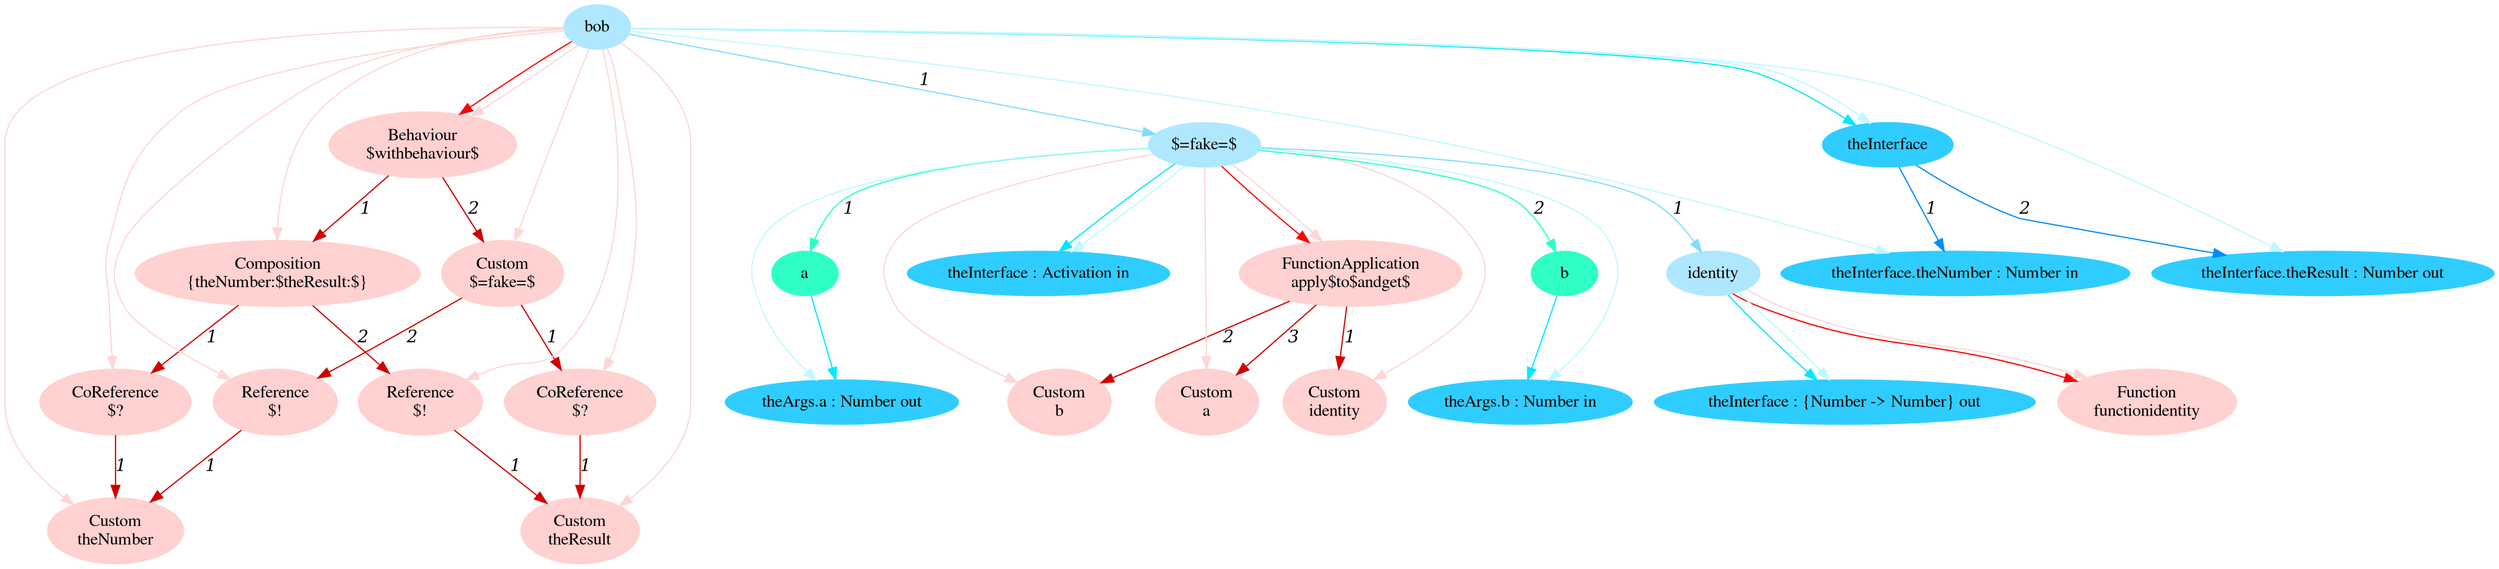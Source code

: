 digraph g{node_12191 [shape="ellipse", style="filled", color="#ffd1d1", fontname="Times", label="Function
functionidentity" ]
node_12194 [shape="ellipse", style="filled", color="#ffd1d1", fontname="Times", label="Custom
identity" ]
node_12197 [shape="ellipse", style="filled", color="#ffd1d1", fontname="Times", label="Custom
b" ]
node_12200 [shape="ellipse", style="filled", color="#ffd1d1", fontname="Times", label="Custom
a" ]
node_12203 [shape="ellipse", style="filled", color="#ffd1d1", fontname="Times", label="FunctionApplication
apply$to$andget$" ]
node_12209 [shape="ellipse", style="filled", color="#ffd1d1", fontname="Times", label="Custom
theNumber" ]
node_12213 [shape="ellipse", style="filled", color="#ffd1d1", fontname="Times", label="CoReference
$?" ]
node_12217 [shape="ellipse", style="filled", color="#ffd1d1", fontname="Times", label="Custom
theResult" ]
node_12221 [shape="ellipse", style="filled", color="#ffd1d1", fontname="Times", label="Reference
$!" ]
node_12225 [shape="ellipse", style="filled", color="#ffd1d1", fontname="Times", label="Composition
{theNumber:$theResult:$}" ]
node_12230 [shape="ellipse", style="filled", color="#ffd1d1", fontname="Times", label="CoReference
$?" ]
node_12234 [shape="ellipse", style="filled", color="#ffd1d1", fontname="Times", label="Reference
$!" ]
node_12238 [shape="ellipse", style="filled", color="#ffd1d1", fontname="Times", label="Custom
$=fake=$" ]
node_12243 [shape="ellipse", style="filled", color="#ffd1d1", fontname="Times", label="Behaviour
$withbehaviour$" ]
node_12113 [shape="ellipse", style="filled", color="#afe7ff", fontname="Times", label="bob" ]
node_12114 [shape="ellipse", style="filled", color="#afe7ff", fontname="Times", label="$=fake=$" ]
node_12115 [shape="ellipse", style="filled", color="#afe7ff", fontname="Times", label="identity" ]
node_12123 [shape="ellipse", style="filled", color="#2fffc7", fontname="Times", label="a" ]
node_12127 [shape="ellipse", style="filled", color="#2fffc7", fontname="Times", label="b" ]
node_12116 [shape="ellipse", style="filled", color="#2fcdff", fontname="Times", label="theInterface : {Number -> Number} out" ]
node_12124 [shape="ellipse", style="filled", color="#2fcdff", fontname="Times", label="theArgs.a : Number out" ]
node_12128 [shape="ellipse", style="filled", color="#2fcdff", fontname="Times", label="theArgs.b : Number in" ]
node_12133 [shape="ellipse", style="filled", color="#2fcdff", fontname="Times", label="theInterface : Activation in" ]
node_12149 [shape="ellipse", style="filled", color="#2fcdff", fontname="Times", label="theInterface" ]
node_12150 [shape="ellipse", style="filled", color="#2fcdff", fontname="Times", label="theInterface.theNumber : Number in" ]
node_12152 [shape="ellipse", style="filled", color="#2fcdff", fontname="Times", label="theInterface.theResult : Number out" ]
node_12203 -> node_12194 [dir=forward, arrowHead=normal, fontname="Times-Italic", arrowsize=1, color="#d00000", label="1",  headlabel="", taillabel="" ]
node_12203 -> node_12197 [dir=forward, arrowHead=normal, fontname="Times-Italic", arrowsize=1, color="#d00000", label="2",  headlabel="", taillabel="" ]
node_12203 -> node_12200 [dir=forward, arrowHead=normal, fontname="Times-Italic", arrowsize=1, color="#d00000", label="3",  headlabel="", taillabel="" ]
node_12213 -> node_12209 [dir=forward, arrowHead=normal, fontname="Times-Italic", arrowsize=1, color="#d00000", label="1",  headlabel="", taillabel="" ]
node_12221 -> node_12217 [dir=forward, arrowHead=normal, fontname="Times-Italic", arrowsize=1, color="#d00000", label="1",  headlabel="", taillabel="" ]
node_12225 -> node_12213 [dir=forward, arrowHead=normal, fontname="Times-Italic", arrowsize=1, color="#d00000", label="1",  headlabel="", taillabel="" ]
node_12225 -> node_12221 [dir=forward, arrowHead=normal, fontname="Times-Italic", arrowsize=1, color="#d00000", label="2",  headlabel="", taillabel="" ]
node_12230 -> node_12217 [dir=forward, arrowHead=normal, fontname="Times-Italic", arrowsize=1, color="#d00000", label="1",  headlabel="", taillabel="" ]
node_12234 -> node_12209 [dir=forward, arrowHead=normal, fontname="Times-Italic", arrowsize=1, color="#d00000", label="1",  headlabel="", taillabel="" ]
node_12238 -> node_12230 [dir=forward, arrowHead=normal, fontname="Times-Italic", arrowsize=1, color="#d00000", label="1",  headlabel="", taillabel="" ]
node_12238 -> node_12234 [dir=forward, arrowHead=normal, fontname="Times-Italic", arrowsize=1, color="#d00000", label="2",  headlabel="", taillabel="" ]
node_12243 -> node_12225 [dir=forward, arrowHead=normal, fontname="Times-Italic", arrowsize=1, color="#d00000", label="1",  headlabel="", taillabel="" ]
node_12243 -> node_12238 [dir=forward, arrowHead=normal, fontname="Times-Italic", arrowsize=1, color="#d00000", label="2",  headlabel="", taillabel="" ]
node_12115 -> node_12191 [dir=forward, arrowHead=normal, fontname="Times-Italic", arrowsize=1, color="#ff0000", label="",  headlabel="", taillabel="" ]
node_12114 -> node_12203 [dir=forward, arrowHead=normal, fontname="Times-Italic", arrowsize=1, color="#ff0000", label="",  headlabel="", taillabel="" ]
node_12113 -> node_12243 [dir=forward, arrowHead=normal, fontname="Times-Italic", arrowsize=1, color="#ff0000", label="",  headlabel="", taillabel="" ]
node_12115 -> node_12191 [dir=forward, arrowHead=normal, fontname="Times-Italic", arrowsize=1, color="#ffd5d5", label="",  headlabel="", taillabel="" ]
node_12114 -> node_12194 [dir=forward, arrowHead=normal, fontname="Times-Italic", arrowsize=1, color="#ffd5d5", label="",  headlabel="", taillabel="" ]
node_12114 -> node_12197 [dir=forward, arrowHead=normal, fontname="Times-Italic", arrowsize=1, color="#ffd5d5", label="",  headlabel="", taillabel="" ]
node_12114 -> node_12200 [dir=forward, arrowHead=normal, fontname="Times-Italic", arrowsize=1, color="#ffd5d5", label="",  headlabel="", taillabel="" ]
node_12114 -> node_12203 [dir=forward, arrowHead=normal, fontname="Times-Italic", arrowsize=1, color="#ffd5d5", label="",  headlabel="", taillabel="" ]
node_12113 -> node_12209 [dir=forward, arrowHead=normal, fontname="Times-Italic", arrowsize=1, color="#ffd5d5", label="",  headlabel="", taillabel="" ]
node_12113 -> node_12213 [dir=forward, arrowHead=normal, fontname="Times-Italic", arrowsize=1, color="#ffd5d5", label="",  headlabel="", taillabel="" ]
node_12113 -> node_12217 [dir=forward, arrowHead=normal, fontname="Times-Italic", arrowsize=1, color="#ffd5d5", label="",  headlabel="", taillabel="" ]
node_12113 -> node_12221 [dir=forward, arrowHead=normal, fontname="Times-Italic", arrowsize=1, color="#ffd5d5", label="",  headlabel="", taillabel="" ]
node_12113 -> node_12225 [dir=forward, arrowHead=normal, fontname="Times-Italic", arrowsize=1, color="#ffd5d5", label="",  headlabel="", taillabel="" ]
node_12113 -> node_12230 [dir=forward, arrowHead=normal, fontname="Times-Italic", arrowsize=1, color="#ffd5d5", label="",  headlabel="", taillabel="" ]
node_12113 -> node_12234 [dir=forward, arrowHead=normal, fontname="Times-Italic", arrowsize=1, color="#ffd5d5", label="",  headlabel="", taillabel="" ]
node_12113 -> node_12238 [dir=forward, arrowHead=normal, fontname="Times-Italic", arrowsize=1, color="#ffd5d5", label="",  headlabel="", taillabel="" ]
node_12113 -> node_12243 [dir=forward, arrowHead=normal, fontname="Times-Italic", arrowsize=1, color="#ffd5d5", label="",  headlabel="", taillabel="" ]
node_12114 -> node_12123 [dir=forward, arrowHead=normal, fontname="Times-Italic", arrowsize=1, color="#2fffc7", label="1",  headlabel="", taillabel="" ]
node_12114 -> node_12127 [dir=forward, arrowHead=normal, fontname="Times-Italic", arrowsize=1, color="#2fffc7", label="2",  headlabel="", taillabel="" ]
node_12123 -> node_12124 [dir=forward, arrowHead=normal, fontname="Times-Italic", arrowsize=1, color="#00e8ff", label="",  headlabel="", taillabel="" ]
node_12127 -> node_12128 [dir=forward, arrowHead=normal, fontname="Times-Italic", arrowsize=1, color="#00e8ff", label="",  headlabel="", taillabel="" ]
node_12115 -> node_12116 [dir=forward, arrowHead=normal, fontname="Times-Italic", arrowsize=1, color="#00e8ff", label="",  headlabel="", taillabel="" ]
node_12114 -> node_12133 [dir=forward, arrowHead=normal, fontname="Times-Italic", arrowsize=1, color="#00e8ff", label="",  headlabel="", taillabel="" ]
node_12113 -> node_12149 [dir=forward, arrowHead=normal, fontname="Times-Italic", arrowsize=1, color="#00e8ff", label="",  headlabel="", taillabel="" ]
node_12115 -> node_12116 [dir=forward, arrowHead=normal, fontname="Times-Italic", arrowsize=1, color="#bef9ff", label="",  headlabel="", taillabel="" ]
node_12114 -> node_12124 [dir=forward, arrowHead=normal, fontname="Times-Italic", arrowsize=1, color="#bef9ff", label="",  headlabel="", taillabel="" ]
node_12114 -> node_12128 [dir=forward, arrowHead=normal, fontname="Times-Italic", arrowsize=1, color="#bef9ff", label="",  headlabel="", taillabel="" ]
node_12114 -> node_12133 [dir=forward, arrowHead=normal, fontname="Times-Italic", arrowsize=1, color="#bef9ff", label="",  headlabel="", taillabel="" ]
node_12113 -> node_12150 [dir=forward, arrowHead=normal, fontname="Times-Italic", arrowsize=1, color="#bef9ff", label="",  headlabel="", taillabel="" ]
node_12113 -> node_12152 [dir=forward, arrowHead=normal, fontname="Times-Italic", arrowsize=1, color="#bef9ff", label="",  headlabel="", taillabel="" ]
node_12113 -> node_12149 [dir=forward, arrowHead=normal, fontname="Times-Italic", arrowsize=1, color="#bef9ff", label="",  headlabel="", taillabel="" ]
node_12149 -> node_12150 [dir=forward, arrowHead=normal, fontname="Times-Italic", arrowsize=1, color="#008cff", label="1",  headlabel="", taillabel="" ]
node_12149 -> node_12152 [dir=forward, arrowHead=normal, fontname="Times-Italic", arrowsize=1, color="#008cff", label="2",  headlabel="", taillabel="" ]
node_12114 -> node_12115 [dir=forward, arrowHead=normal, fontname="Times-Italic", arrowsize=1, color="#81ddff", label="1",  headlabel="", taillabel="" ]
node_12113 -> node_12114 [dir=forward, arrowHead=normal, fontname="Times-Italic", arrowsize=1, color="#81ddff", label="1",  headlabel="", taillabel="" ]
}